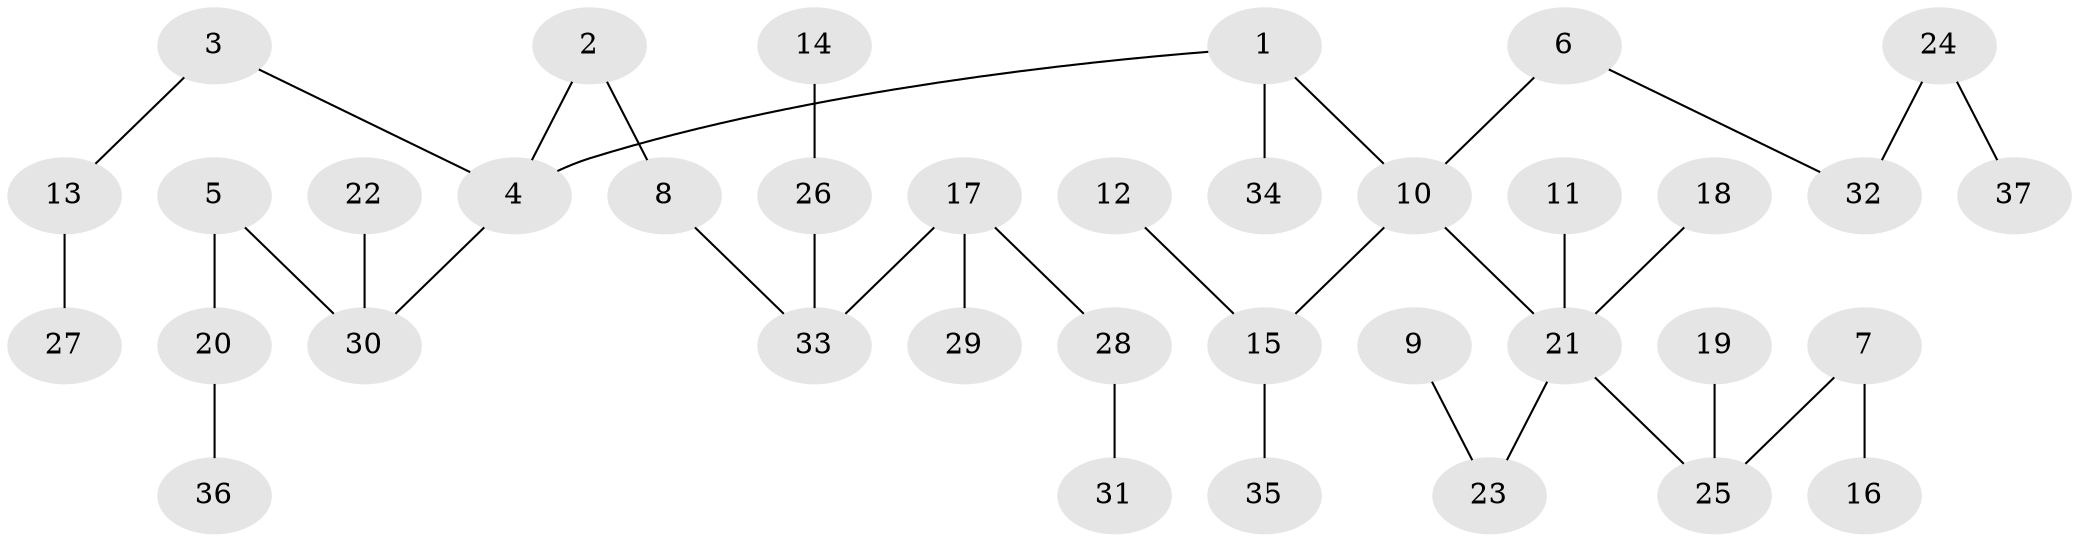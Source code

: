 // original degree distribution, {6: 0.0273972602739726, 2: 0.2054794520547945, 3: 0.1780821917808219, 4: 0.0547945205479452, 5: 0.0273972602739726, 1: 0.5068493150684932}
// Generated by graph-tools (version 1.1) at 2025/37/03/04/25 23:37:20]
// undirected, 37 vertices, 36 edges
graph export_dot {
  node [color=gray90,style=filled];
  1;
  2;
  3;
  4;
  5;
  6;
  7;
  8;
  9;
  10;
  11;
  12;
  13;
  14;
  15;
  16;
  17;
  18;
  19;
  20;
  21;
  22;
  23;
  24;
  25;
  26;
  27;
  28;
  29;
  30;
  31;
  32;
  33;
  34;
  35;
  36;
  37;
  1 -- 4 [weight=1.0];
  1 -- 10 [weight=1.0];
  1 -- 34 [weight=1.0];
  2 -- 4 [weight=1.0];
  2 -- 8 [weight=1.0];
  3 -- 4 [weight=1.0];
  3 -- 13 [weight=1.0];
  4 -- 30 [weight=1.0];
  5 -- 20 [weight=1.0];
  5 -- 30 [weight=1.0];
  6 -- 10 [weight=1.0];
  6 -- 32 [weight=1.0];
  7 -- 16 [weight=1.0];
  7 -- 25 [weight=1.0];
  8 -- 33 [weight=1.0];
  9 -- 23 [weight=1.0];
  10 -- 15 [weight=1.0];
  10 -- 21 [weight=1.0];
  11 -- 21 [weight=1.0];
  12 -- 15 [weight=1.0];
  13 -- 27 [weight=1.0];
  14 -- 26 [weight=1.0];
  15 -- 35 [weight=1.0];
  17 -- 28 [weight=1.0];
  17 -- 29 [weight=1.0];
  17 -- 33 [weight=1.0];
  18 -- 21 [weight=1.0];
  19 -- 25 [weight=1.0];
  20 -- 36 [weight=1.0];
  21 -- 23 [weight=1.0];
  21 -- 25 [weight=1.0];
  22 -- 30 [weight=1.0];
  24 -- 32 [weight=1.0];
  24 -- 37 [weight=1.0];
  26 -- 33 [weight=1.0];
  28 -- 31 [weight=1.0];
}
